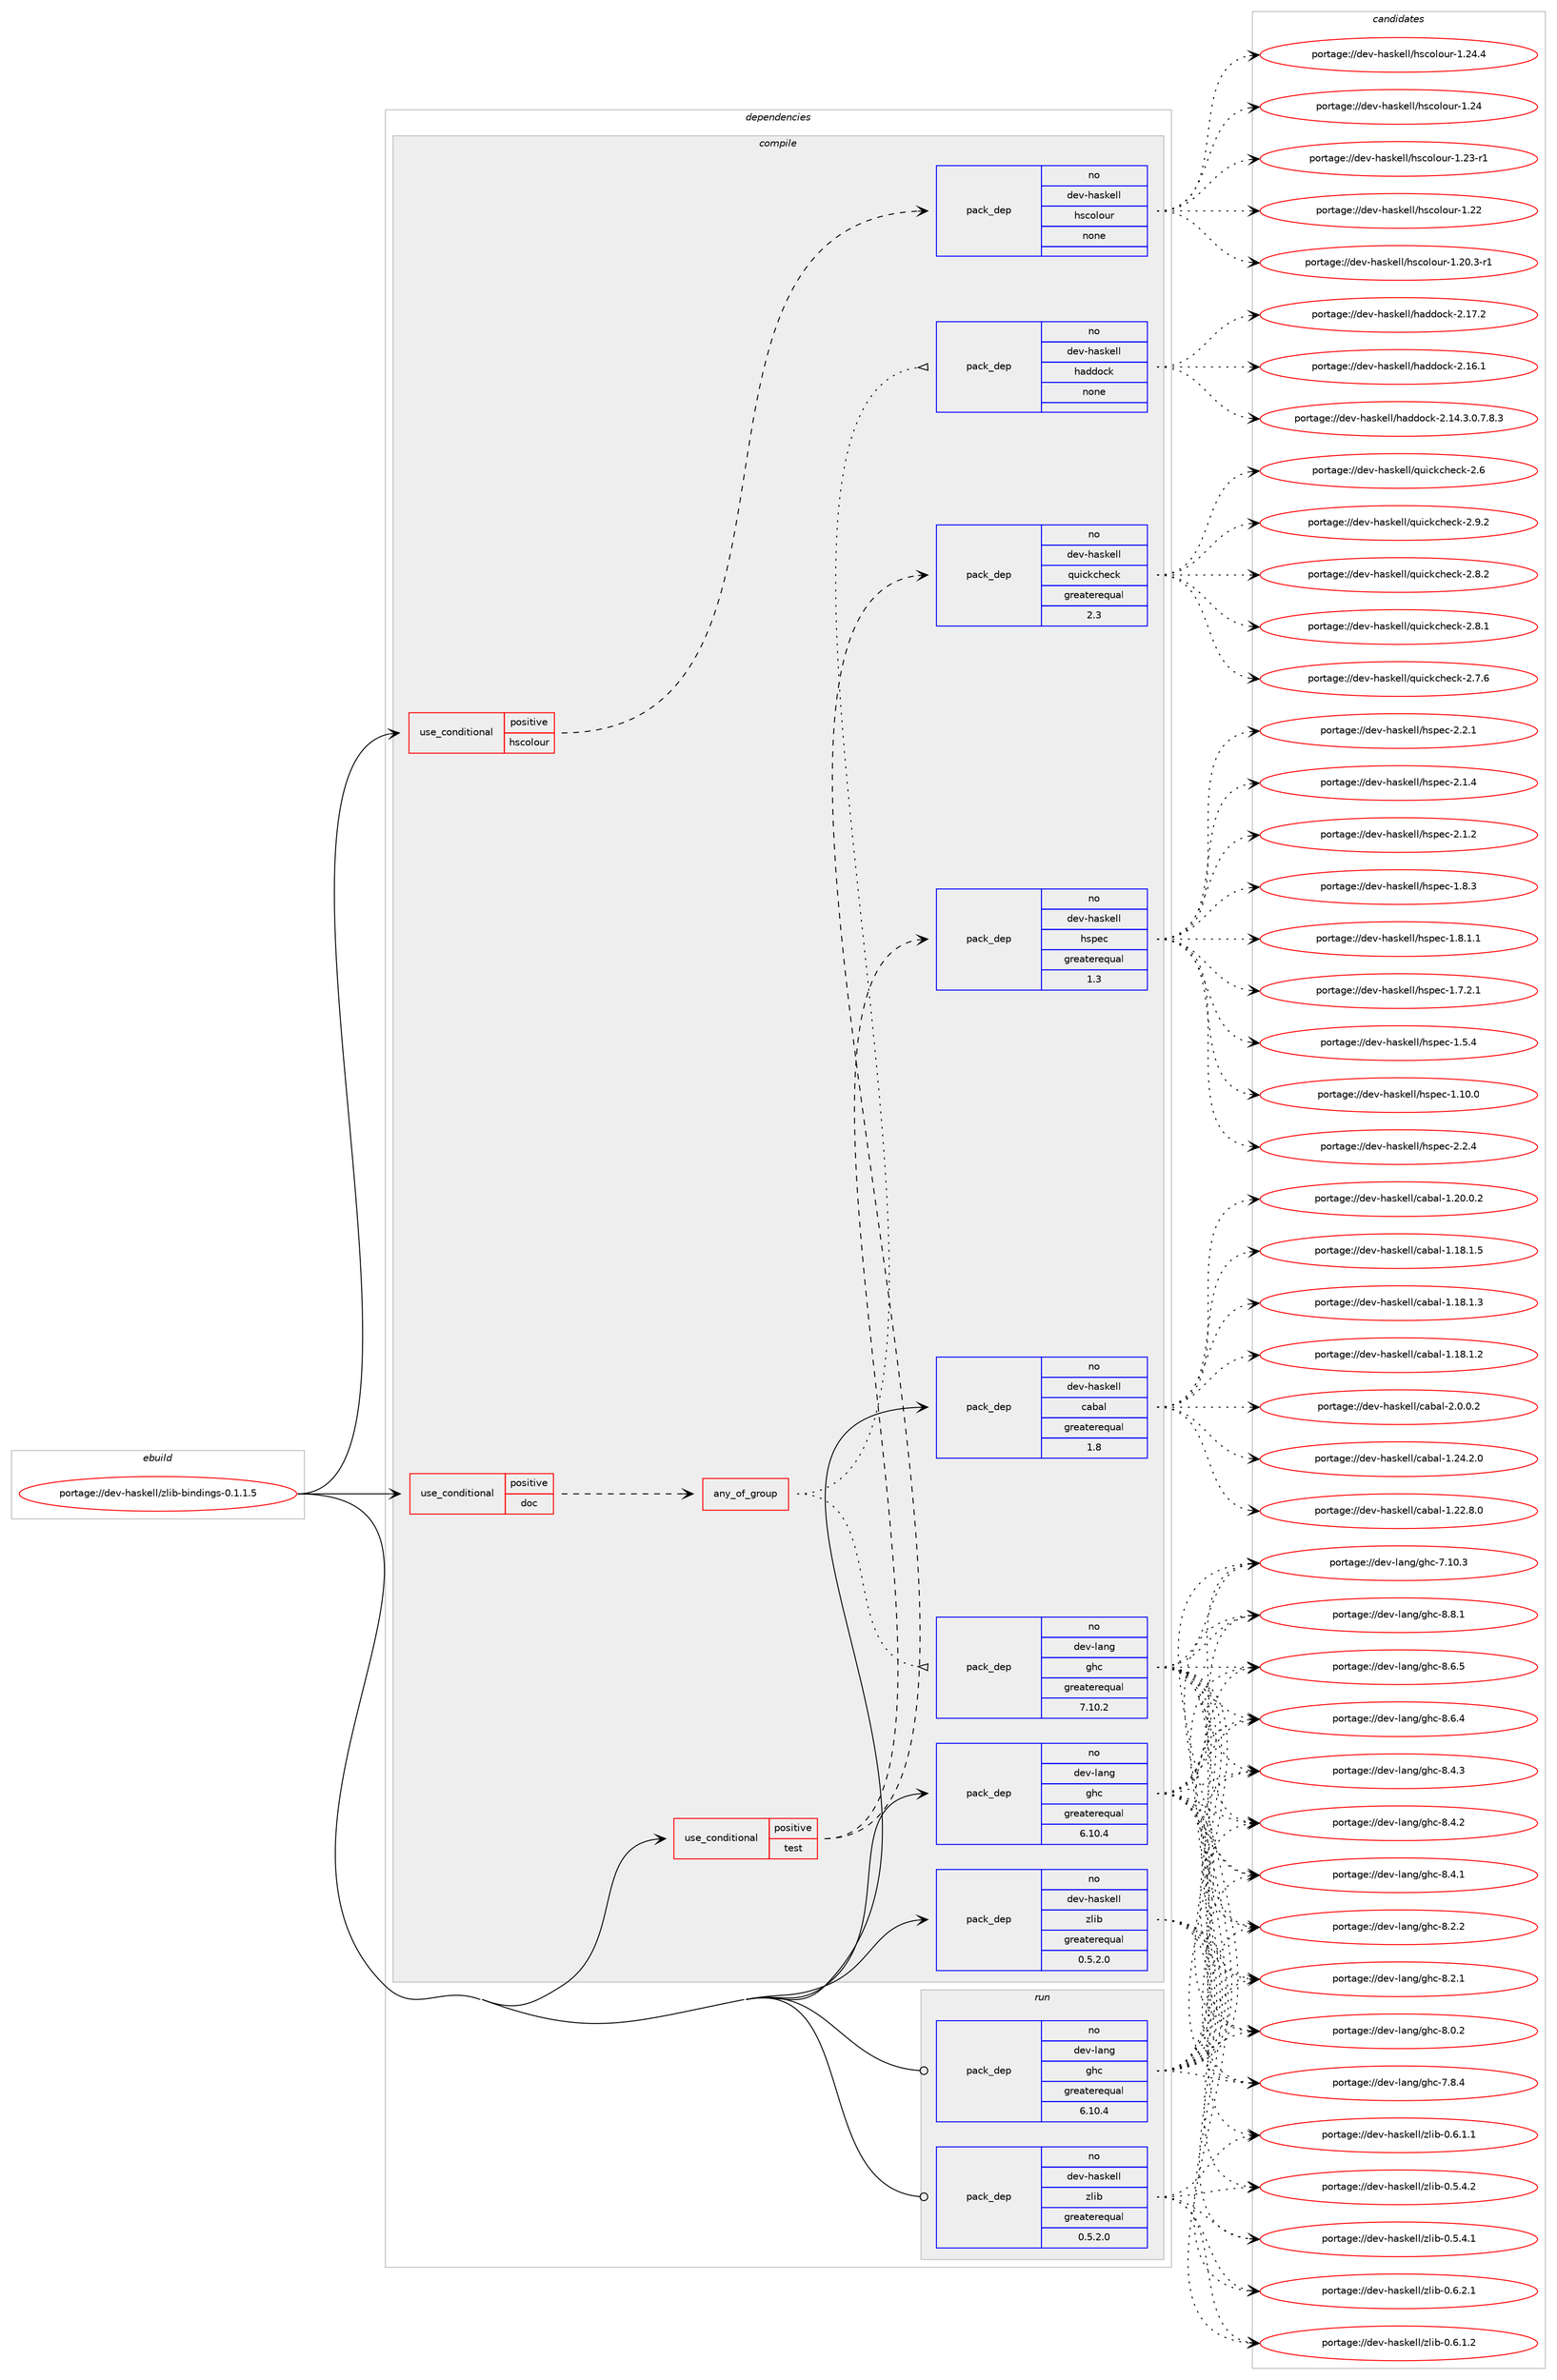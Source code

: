 digraph prolog {

# *************
# Graph options
# *************

newrank=true;
concentrate=true;
compound=true;
graph [rankdir=LR,fontname=Helvetica,fontsize=10,ranksep=1.5];#, ranksep=2.5, nodesep=0.2];
edge  [arrowhead=vee];
node  [fontname=Helvetica,fontsize=10];

# **********
# The ebuild
# **********

subgraph cluster_leftcol {
color=gray;
label=<<i>ebuild</i>>;
id [label="portage://dev-haskell/zlib-bindings-0.1.1.5", color=red, width=4, href="../dev-haskell/zlib-bindings-0.1.1.5.svg"];
}

# ****************
# The dependencies
# ****************

subgraph cluster_midcol {
color=gray;
label=<<i>dependencies</i>>;
subgraph cluster_compile {
fillcolor="#eeeeee";
style=filled;
label=<<i>compile</i>>;
subgraph cond130699 {
dependency534598 [label=<<TABLE BORDER="0" CELLBORDER="1" CELLSPACING="0" CELLPADDING="4"><TR><TD ROWSPAN="3" CELLPADDING="10">use_conditional</TD></TR><TR><TD>positive</TD></TR><TR><TD>doc</TD></TR></TABLE>>, shape=none, color=red];
subgraph any5387 {
dependency534599 [label=<<TABLE BORDER="0" CELLBORDER="1" CELLSPACING="0" CELLPADDING="4"><TR><TD CELLPADDING="10">any_of_group</TD></TR></TABLE>>, shape=none, color=red];subgraph pack398275 {
dependency534600 [label=<<TABLE BORDER="0" CELLBORDER="1" CELLSPACING="0" CELLPADDING="4" WIDTH="220"><TR><TD ROWSPAN="6" CELLPADDING="30">pack_dep</TD></TR><TR><TD WIDTH="110">no</TD></TR><TR><TD>dev-haskell</TD></TR><TR><TD>haddock</TD></TR><TR><TD>none</TD></TR><TR><TD></TD></TR></TABLE>>, shape=none, color=blue];
}
dependency534599:e -> dependency534600:w [weight=20,style="dotted",arrowhead="oinv"];
subgraph pack398276 {
dependency534601 [label=<<TABLE BORDER="0" CELLBORDER="1" CELLSPACING="0" CELLPADDING="4" WIDTH="220"><TR><TD ROWSPAN="6" CELLPADDING="30">pack_dep</TD></TR><TR><TD WIDTH="110">no</TD></TR><TR><TD>dev-lang</TD></TR><TR><TD>ghc</TD></TR><TR><TD>greaterequal</TD></TR><TR><TD>7.10.2</TD></TR></TABLE>>, shape=none, color=blue];
}
dependency534599:e -> dependency534601:w [weight=20,style="dotted",arrowhead="oinv"];
}
dependency534598:e -> dependency534599:w [weight=20,style="dashed",arrowhead="vee"];
}
id:e -> dependency534598:w [weight=20,style="solid",arrowhead="vee"];
subgraph cond130700 {
dependency534602 [label=<<TABLE BORDER="0" CELLBORDER="1" CELLSPACING="0" CELLPADDING="4"><TR><TD ROWSPAN="3" CELLPADDING="10">use_conditional</TD></TR><TR><TD>positive</TD></TR><TR><TD>hscolour</TD></TR></TABLE>>, shape=none, color=red];
subgraph pack398277 {
dependency534603 [label=<<TABLE BORDER="0" CELLBORDER="1" CELLSPACING="0" CELLPADDING="4" WIDTH="220"><TR><TD ROWSPAN="6" CELLPADDING="30">pack_dep</TD></TR><TR><TD WIDTH="110">no</TD></TR><TR><TD>dev-haskell</TD></TR><TR><TD>hscolour</TD></TR><TR><TD>none</TD></TR><TR><TD></TD></TR></TABLE>>, shape=none, color=blue];
}
dependency534602:e -> dependency534603:w [weight=20,style="dashed",arrowhead="vee"];
}
id:e -> dependency534602:w [weight=20,style="solid",arrowhead="vee"];
subgraph cond130701 {
dependency534604 [label=<<TABLE BORDER="0" CELLBORDER="1" CELLSPACING="0" CELLPADDING="4"><TR><TD ROWSPAN="3" CELLPADDING="10">use_conditional</TD></TR><TR><TD>positive</TD></TR><TR><TD>test</TD></TR></TABLE>>, shape=none, color=red];
subgraph pack398278 {
dependency534605 [label=<<TABLE BORDER="0" CELLBORDER="1" CELLSPACING="0" CELLPADDING="4" WIDTH="220"><TR><TD ROWSPAN="6" CELLPADDING="30">pack_dep</TD></TR><TR><TD WIDTH="110">no</TD></TR><TR><TD>dev-haskell</TD></TR><TR><TD>hspec</TD></TR><TR><TD>greaterequal</TD></TR><TR><TD>1.3</TD></TR></TABLE>>, shape=none, color=blue];
}
dependency534604:e -> dependency534605:w [weight=20,style="dashed",arrowhead="vee"];
subgraph pack398279 {
dependency534606 [label=<<TABLE BORDER="0" CELLBORDER="1" CELLSPACING="0" CELLPADDING="4" WIDTH="220"><TR><TD ROWSPAN="6" CELLPADDING="30">pack_dep</TD></TR><TR><TD WIDTH="110">no</TD></TR><TR><TD>dev-haskell</TD></TR><TR><TD>quickcheck</TD></TR><TR><TD>greaterequal</TD></TR><TR><TD>2.3</TD></TR></TABLE>>, shape=none, color=blue];
}
dependency534604:e -> dependency534606:w [weight=20,style="dashed",arrowhead="vee"];
}
id:e -> dependency534604:w [weight=20,style="solid",arrowhead="vee"];
subgraph pack398280 {
dependency534607 [label=<<TABLE BORDER="0" CELLBORDER="1" CELLSPACING="0" CELLPADDING="4" WIDTH="220"><TR><TD ROWSPAN="6" CELLPADDING="30">pack_dep</TD></TR><TR><TD WIDTH="110">no</TD></TR><TR><TD>dev-haskell</TD></TR><TR><TD>cabal</TD></TR><TR><TD>greaterequal</TD></TR><TR><TD>1.8</TD></TR></TABLE>>, shape=none, color=blue];
}
id:e -> dependency534607:w [weight=20,style="solid",arrowhead="vee"];
subgraph pack398281 {
dependency534608 [label=<<TABLE BORDER="0" CELLBORDER="1" CELLSPACING="0" CELLPADDING="4" WIDTH="220"><TR><TD ROWSPAN="6" CELLPADDING="30">pack_dep</TD></TR><TR><TD WIDTH="110">no</TD></TR><TR><TD>dev-haskell</TD></TR><TR><TD>zlib</TD></TR><TR><TD>greaterequal</TD></TR><TR><TD>0.5.2.0</TD></TR></TABLE>>, shape=none, color=blue];
}
id:e -> dependency534608:w [weight=20,style="solid",arrowhead="vee"];
subgraph pack398282 {
dependency534609 [label=<<TABLE BORDER="0" CELLBORDER="1" CELLSPACING="0" CELLPADDING="4" WIDTH="220"><TR><TD ROWSPAN="6" CELLPADDING="30">pack_dep</TD></TR><TR><TD WIDTH="110">no</TD></TR><TR><TD>dev-lang</TD></TR><TR><TD>ghc</TD></TR><TR><TD>greaterequal</TD></TR><TR><TD>6.10.4</TD></TR></TABLE>>, shape=none, color=blue];
}
id:e -> dependency534609:w [weight=20,style="solid",arrowhead="vee"];
}
subgraph cluster_compileandrun {
fillcolor="#eeeeee";
style=filled;
label=<<i>compile and run</i>>;
}
subgraph cluster_run {
fillcolor="#eeeeee";
style=filled;
label=<<i>run</i>>;
subgraph pack398283 {
dependency534610 [label=<<TABLE BORDER="0" CELLBORDER="1" CELLSPACING="0" CELLPADDING="4" WIDTH="220"><TR><TD ROWSPAN="6" CELLPADDING="30">pack_dep</TD></TR><TR><TD WIDTH="110">no</TD></TR><TR><TD>dev-haskell</TD></TR><TR><TD>zlib</TD></TR><TR><TD>greaterequal</TD></TR><TR><TD>0.5.2.0</TD></TR></TABLE>>, shape=none, color=blue];
}
id:e -> dependency534610:w [weight=20,style="solid",arrowhead="odot"];
subgraph pack398284 {
dependency534611 [label=<<TABLE BORDER="0" CELLBORDER="1" CELLSPACING="0" CELLPADDING="4" WIDTH="220"><TR><TD ROWSPAN="6" CELLPADDING="30">pack_dep</TD></TR><TR><TD WIDTH="110">no</TD></TR><TR><TD>dev-lang</TD></TR><TR><TD>ghc</TD></TR><TR><TD>greaterequal</TD></TR><TR><TD>6.10.4</TD></TR></TABLE>>, shape=none, color=blue];
}
id:e -> dependency534611:w [weight=20,style="solid",arrowhead="odot"];
}
}

# **************
# The candidates
# **************

subgraph cluster_choices {
rank=same;
color=gray;
label=<<i>candidates</i>>;

subgraph choice398275 {
color=black;
nodesep=1;
choice100101118451049711510710110810847104971001001119910745504649554650 [label="portage://dev-haskell/haddock-2.17.2", color=red, width=4,href="../dev-haskell/haddock-2.17.2.svg"];
choice100101118451049711510710110810847104971001001119910745504649544649 [label="portage://dev-haskell/haddock-2.16.1", color=red, width=4,href="../dev-haskell/haddock-2.16.1.svg"];
choice1001011184510497115107101108108471049710010011199107455046495246514648465546564651 [label="portage://dev-haskell/haddock-2.14.3.0.7.8.3", color=red, width=4,href="../dev-haskell/haddock-2.14.3.0.7.8.3.svg"];
dependency534600:e -> choice100101118451049711510710110810847104971001001119910745504649554650:w [style=dotted,weight="100"];
dependency534600:e -> choice100101118451049711510710110810847104971001001119910745504649544649:w [style=dotted,weight="100"];
dependency534600:e -> choice1001011184510497115107101108108471049710010011199107455046495246514648465546564651:w [style=dotted,weight="100"];
}
subgraph choice398276 {
color=black;
nodesep=1;
choice10010111845108971101034710310499455646564649 [label="portage://dev-lang/ghc-8.8.1", color=red, width=4,href="../dev-lang/ghc-8.8.1.svg"];
choice10010111845108971101034710310499455646544653 [label="portage://dev-lang/ghc-8.6.5", color=red, width=4,href="../dev-lang/ghc-8.6.5.svg"];
choice10010111845108971101034710310499455646544652 [label="portage://dev-lang/ghc-8.6.4", color=red, width=4,href="../dev-lang/ghc-8.6.4.svg"];
choice10010111845108971101034710310499455646524651 [label="portage://dev-lang/ghc-8.4.3", color=red, width=4,href="../dev-lang/ghc-8.4.3.svg"];
choice10010111845108971101034710310499455646524650 [label="portage://dev-lang/ghc-8.4.2", color=red, width=4,href="../dev-lang/ghc-8.4.2.svg"];
choice10010111845108971101034710310499455646524649 [label="portage://dev-lang/ghc-8.4.1", color=red, width=4,href="../dev-lang/ghc-8.4.1.svg"];
choice10010111845108971101034710310499455646504650 [label="portage://dev-lang/ghc-8.2.2", color=red, width=4,href="../dev-lang/ghc-8.2.2.svg"];
choice10010111845108971101034710310499455646504649 [label="portage://dev-lang/ghc-8.2.1", color=red, width=4,href="../dev-lang/ghc-8.2.1.svg"];
choice10010111845108971101034710310499455646484650 [label="portage://dev-lang/ghc-8.0.2", color=red, width=4,href="../dev-lang/ghc-8.0.2.svg"];
choice10010111845108971101034710310499455546564652 [label="portage://dev-lang/ghc-7.8.4", color=red, width=4,href="../dev-lang/ghc-7.8.4.svg"];
choice1001011184510897110103471031049945554649484651 [label="portage://dev-lang/ghc-7.10.3", color=red, width=4,href="../dev-lang/ghc-7.10.3.svg"];
dependency534601:e -> choice10010111845108971101034710310499455646564649:w [style=dotted,weight="100"];
dependency534601:e -> choice10010111845108971101034710310499455646544653:w [style=dotted,weight="100"];
dependency534601:e -> choice10010111845108971101034710310499455646544652:w [style=dotted,weight="100"];
dependency534601:e -> choice10010111845108971101034710310499455646524651:w [style=dotted,weight="100"];
dependency534601:e -> choice10010111845108971101034710310499455646524650:w [style=dotted,weight="100"];
dependency534601:e -> choice10010111845108971101034710310499455646524649:w [style=dotted,weight="100"];
dependency534601:e -> choice10010111845108971101034710310499455646504650:w [style=dotted,weight="100"];
dependency534601:e -> choice10010111845108971101034710310499455646504649:w [style=dotted,weight="100"];
dependency534601:e -> choice10010111845108971101034710310499455646484650:w [style=dotted,weight="100"];
dependency534601:e -> choice10010111845108971101034710310499455546564652:w [style=dotted,weight="100"];
dependency534601:e -> choice1001011184510897110103471031049945554649484651:w [style=dotted,weight="100"];
}
subgraph choice398277 {
color=black;
nodesep=1;
choice1001011184510497115107101108108471041159911110811111711445494650524652 [label="portage://dev-haskell/hscolour-1.24.4", color=red, width=4,href="../dev-haskell/hscolour-1.24.4.svg"];
choice100101118451049711510710110810847104115991111081111171144549465052 [label="portage://dev-haskell/hscolour-1.24", color=red, width=4,href="../dev-haskell/hscolour-1.24.svg"];
choice1001011184510497115107101108108471041159911110811111711445494650514511449 [label="portage://dev-haskell/hscolour-1.23-r1", color=red, width=4,href="../dev-haskell/hscolour-1.23-r1.svg"];
choice100101118451049711510710110810847104115991111081111171144549465050 [label="portage://dev-haskell/hscolour-1.22", color=red, width=4,href="../dev-haskell/hscolour-1.22.svg"];
choice10010111845104971151071011081084710411599111108111117114454946504846514511449 [label="portage://dev-haskell/hscolour-1.20.3-r1", color=red, width=4,href="../dev-haskell/hscolour-1.20.3-r1.svg"];
dependency534603:e -> choice1001011184510497115107101108108471041159911110811111711445494650524652:w [style=dotted,weight="100"];
dependency534603:e -> choice100101118451049711510710110810847104115991111081111171144549465052:w [style=dotted,weight="100"];
dependency534603:e -> choice1001011184510497115107101108108471041159911110811111711445494650514511449:w [style=dotted,weight="100"];
dependency534603:e -> choice100101118451049711510710110810847104115991111081111171144549465050:w [style=dotted,weight="100"];
dependency534603:e -> choice10010111845104971151071011081084710411599111108111117114454946504846514511449:w [style=dotted,weight="100"];
}
subgraph choice398278 {
color=black;
nodesep=1;
choice10010111845104971151071011081084710411511210199455046504652 [label="portage://dev-haskell/hspec-2.2.4", color=red, width=4,href="../dev-haskell/hspec-2.2.4.svg"];
choice10010111845104971151071011081084710411511210199455046504649 [label="portage://dev-haskell/hspec-2.2.1", color=red, width=4,href="../dev-haskell/hspec-2.2.1.svg"];
choice10010111845104971151071011081084710411511210199455046494652 [label="portage://dev-haskell/hspec-2.1.4", color=red, width=4,href="../dev-haskell/hspec-2.1.4.svg"];
choice10010111845104971151071011081084710411511210199455046494650 [label="portage://dev-haskell/hspec-2.1.2", color=red, width=4,href="../dev-haskell/hspec-2.1.2.svg"];
choice10010111845104971151071011081084710411511210199454946564651 [label="portage://dev-haskell/hspec-1.8.3", color=red, width=4,href="../dev-haskell/hspec-1.8.3.svg"];
choice100101118451049711510710110810847104115112101994549465646494649 [label="portage://dev-haskell/hspec-1.8.1.1", color=red, width=4,href="../dev-haskell/hspec-1.8.1.1.svg"];
choice100101118451049711510710110810847104115112101994549465546504649 [label="portage://dev-haskell/hspec-1.7.2.1", color=red, width=4,href="../dev-haskell/hspec-1.7.2.1.svg"];
choice10010111845104971151071011081084710411511210199454946534652 [label="portage://dev-haskell/hspec-1.5.4", color=red, width=4,href="../dev-haskell/hspec-1.5.4.svg"];
choice1001011184510497115107101108108471041151121019945494649484648 [label="portage://dev-haskell/hspec-1.10.0", color=red, width=4,href="../dev-haskell/hspec-1.10.0.svg"];
dependency534605:e -> choice10010111845104971151071011081084710411511210199455046504652:w [style=dotted,weight="100"];
dependency534605:e -> choice10010111845104971151071011081084710411511210199455046504649:w [style=dotted,weight="100"];
dependency534605:e -> choice10010111845104971151071011081084710411511210199455046494652:w [style=dotted,weight="100"];
dependency534605:e -> choice10010111845104971151071011081084710411511210199455046494650:w [style=dotted,weight="100"];
dependency534605:e -> choice10010111845104971151071011081084710411511210199454946564651:w [style=dotted,weight="100"];
dependency534605:e -> choice100101118451049711510710110810847104115112101994549465646494649:w [style=dotted,weight="100"];
dependency534605:e -> choice100101118451049711510710110810847104115112101994549465546504649:w [style=dotted,weight="100"];
dependency534605:e -> choice10010111845104971151071011081084710411511210199454946534652:w [style=dotted,weight="100"];
dependency534605:e -> choice1001011184510497115107101108108471041151121019945494649484648:w [style=dotted,weight="100"];
}
subgraph choice398279 {
color=black;
nodesep=1;
choice100101118451049711510710110810847113117105991079910410199107455046574650 [label="portage://dev-haskell/quickcheck-2.9.2", color=red, width=4,href="../dev-haskell/quickcheck-2.9.2.svg"];
choice100101118451049711510710110810847113117105991079910410199107455046564650 [label="portage://dev-haskell/quickcheck-2.8.2", color=red, width=4,href="../dev-haskell/quickcheck-2.8.2.svg"];
choice100101118451049711510710110810847113117105991079910410199107455046564649 [label="portage://dev-haskell/quickcheck-2.8.1", color=red, width=4,href="../dev-haskell/quickcheck-2.8.1.svg"];
choice100101118451049711510710110810847113117105991079910410199107455046554654 [label="portage://dev-haskell/quickcheck-2.7.6", color=red, width=4,href="../dev-haskell/quickcheck-2.7.6.svg"];
choice10010111845104971151071011081084711311710599107991041019910745504654 [label="portage://dev-haskell/quickcheck-2.6", color=red, width=4,href="../dev-haskell/quickcheck-2.6.svg"];
dependency534606:e -> choice100101118451049711510710110810847113117105991079910410199107455046574650:w [style=dotted,weight="100"];
dependency534606:e -> choice100101118451049711510710110810847113117105991079910410199107455046564650:w [style=dotted,weight="100"];
dependency534606:e -> choice100101118451049711510710110810847113117105991079910410199107455046564649:w [style=dotted,weight="100"];
dependency534606:e -> choice100101118451049711510710110810847113117105991079910410199107455046554654:w [style=dotted,weight="100"];
dependency534606:e -> choice10010111845104971151071011081084711311710599107991041019910745504654:w [style=dotted,weight="100"];
}
subgraph choice398280 {
color=black;
nodesep=1;
choice100101118451049711510710110810847999798971084550464846484650 [label="portage://dev-haskell/cabal-2.0.0.2", color=red, width=4,href="../dev-haskell/cabal-2.0.0.2.svg"];
choice10010111845104971151071011081084799979897108454946505246504648 [label="portage://dev-haskell/cabal-1.24.2.0", color=red, width=4,href="../dev-haskell/cabal-1.24.2.0.svg"];
choice10010111845104971151071011081084799979897108454946505046564648 [label="portage://dev-haskell/cabal-1.22.8.0", color=red, width=4,href="../dev-haskell/cabal-1.22.8.0.svg"];
choice10010111845104971151071011081084799979897108454946504846484650 [label="portage://dev-haskell/cabal-1.20.0.2", color=red, width=4,href="../dev-haskell/cabal-1.20.0.2.svg"];
choice10010111845104971151071011081084799979897108454946495646494653 [label="portage://dev-haskell/cabal-1.18.1.5", color=red, width=4,href="../dev-haskell/cabal-1.18.1.5.svg"];
choice10010111845104971151071011081084799979897108454946495646494651 [label="portage://dev-haskell/cabal-1.18.1.3", color=red, width=4,href="../dev-haskell/cabal-1.18.1.3.svg"];
choice10010111845104971151071011081084799979897108454946495646494650 [label="portage://dev-haskell/cabal-1.18.1.2", color=red, width=4,href="../dev-haskell/cabal-1.18.1.2.svg"];
dependency534607:e -> choice100101118451049711510710110810847999798971084550464846484650:w [style=dotted,weight="100"];
dependency534607:e -> choice10010111845104971151071011081084799979897108454946505246504648:w [style=dotted,weight="100"];
dependency534607:e -> choice10010111845104971151071011081084799979897108454946505046564648:w [style=dotted,weight="100"];
dependency534607:e -> choice10010111845104971151071011081084799979897108454946504846484650:w [style=dotted,weight="100"];
dependency534607:e -> choice10010111845104971151071011081084799979897108454946495646494653:w [style=dotted,weight="100"];
dependency534607:e -> choice10010111845104971151071011081084799979897108454946495646494651:w [style=dotted,weight="100"];
dependency534607:e -> choice10010111845104971151071011081084799979897108454946495646494650:w [style=dotted,weight="100"];
}
subgraph choice398281 {
color=black;
nodesep=1;
choice100101118451049711510710110810847122108105984548465446504649 [label="portage://dev-haskell/zlib-0.6.2.1", color=red, width=4,href="../dev-haskell/zlib-0.6.2.1.svg"];
choice100101118451049711510710110810847122108105984548465446494650 [label="portage://dev-haskell/zlib-0.6.1.2", color=red, width=4,href="../dev-haskell/zlib-0.6.1.2.svg"];
choice100101118451049711510710110810847122108105984548465446494649 [label="portage://dev-haskell/zlib-0.6.1.1", color=red, width=4,href="../dev-haskell/zlib-0.6.1.1.svg"];
choice100101118451049711510710110810847122108105984548465346524650 [label="portage://dev-haskell/zlib-0.5.4.2", color=red, width=4,href="../dev-haskell/zlib-0.5.4.2.svg"];
choice100101118451049711510710110810847122108105984548465346524649 [label="portage://dev-haskell/zlib-0.5.4.1", color=red, width=4,href="../dev-haskell/zlib-0.5.4.1.svg"];
dependency534608:e -> choice100101118451049711510710110810847122108105984548465446504649:w [style=dotted,weight="100"];
dependency534608:e -> choice100101118451049711510710110810847122108105984548465446494650:w [style=dotted,weight="100"];
dependency534608:e -> choice100101118451049711510710110810847122108105984548465446494649:w [style=dotted,weight="100"];
dependency534608:e -> choice100101118451049711510710110810847122108105984548465346524650:w [style=dotted,weight="100"];
dependency534608:e -> choice100101118451049711510710110810847122108105984548465346524649:w [style=dotted,weight="100"];
}
subgraph choice398282 {
color=black;
nodesep=1;
choice10010111845108971101034710310499455646564649 [label="portage://dev-lang/ghc-8.8.1", color=red, width=4,href="../dev-lang/ghc-8.8.1.svg"];
choice10010111845108971101034710310499455646544653 [label="portage://dev-lang/ghc-8.6.5", color=red, width=4,href="../dev-lang/ghc-8.6.5.svg"];
choice10010111845108971101034710310499455646544652 [label="portage://dev-lang/ghc-8.6.4", color=red, width=4,href="../dev-lang/ghc-8.6.4.svg"];
choice10010111845108971101034710310499455646524651 [label="portage://dev-lang/ghc-8.4.3", color=red, width=4,href="../dev-lang/ghc-8.4.3.svg"];
choice10010111845108971101034710310499455646524650 [label="portage://dev-lang/ghc-8.4.2", color=red, width=4,href="../dev-lang/ghc-8.4.2.svg"];
choice10010111845108971101034710310499455646524649 [label="portage://dev-lang/ghc-8.4.1", color=red, width=4,href="../dev-lang/ghc-8.4.1.svg"];
choice10010111845108971101034710310499455646504650 [label="portage://dev-lang/ghc-8.2.2", color=red, width=4,href="../dev-lang/ghc-8.2.2.svg"];
choice10010111845108971101034710310499455646504649 [label="portage://dev-lang/ghc-8.2.1", color=red, width=4,href="../dev-lang/ghc-8.2.1.svg"];
choice10010111845108971101034710310499455646484650 [label="portage://dev-lang/ghc-8.0.2", color=red, width=4,href="../dev-lang/ghc-8.0.2.svg"];
choice10010111845108971101034710310499455546564652 [label="portage://dev-lang/ghc-7.8.4", color=red, width=4,href="../dev-lang/ghc-7.8.4.svg"];
choice1001011184510897110103471031049945554649484651 [label="portage://dev-lang/ghc-7.10.3", color=red, width=4,href="../dev-lang/ghc-7.10.3.svg"];
dependency534609:e -> choice10010111845108971101034710310499455646564649:w [style=dotted,weight="100"];
dependency534609:e -> choice10010111845108971101034710310499455646544653:w [style=dotted,weight="100"];
dependency534609:e -> choice10010111845108971101034710310499455646544652:w [style=dotted,weight="100"];
dependency534609:e -> choice10010111845108971101034710310499455646524651:w [style=dotted,weight="100"];
dependency534609:e -> choice10010111845108971101034710310499455646524650:w [style=dotted,weight="100"];
dependency534609:e -> choice10010111845108971101034710310499455646524649:w [style=dotted,weight="100"];
dependency534609:e -> choice10010111845108971101034710310499455646504650:w [style=dotted,weight="100"];
dependency534609:e -> choice10010111845108971101034710310499455646504649:w [style=dotted,weight="100"];
dependency534609:e -> choice10010111845108971101034710310499455646484650:w [style=dotted,weight="100"];
dependency534609:e -> choice10010111845108971101034710310499455546564652:w [style=dotted,weight="100"];
dependency534609:e -> choice1001011184510897110103471031049945554649484651:w [style=dotted,weight="100"];
}
subgraph choice398283 {
color=black;
nodesep=1;
choice100101118451049711510710110810847122108105984548465446504649 [label="portage://dev-haskell/zlib-0.6.2.1", color=red, width=4,href="../dev-haskell/zlib-0.6.2.1.svg"];
choice100101118451049711510710110810847122108105984548465446494650 [label="portage://dev-haskell/zlib-0.6.1.2", color=red, width=4,href="../dev-haskell/zlib-0.6.1.2.svg"];
choice100101118451049711510710110810847122108105984548465446494649 [label="portage://dev-haskell/zlib-0.6.1.1", color=red, width=4,href="../dev-haskell/zlib-0.6.1.1.svg"];
choice100101118451049711510710110810847122108105984548465346524650 [label="portage://dev-haskell/zlib-0.5.4.2", color=red, width=4,href="../dev-haskell/zlib-0.5.4.2.svg"];
choice100101118451049711510710110810847122108105984548465346524649 [label="portage://dev-haskell/zlib-0.5.4.1", color=red, width=4,href="../dev-haskell/zlib-0.5.4.1.svg"];
dependency534610:e -> choice100101118451049711510710110810847122108105984548465446504649:w [style=dotted,weight="100"];
dependency534610:e -> choice100101118451049711510710110810847122108105984548465446494650:w [style=dotted,weight="100"];
dependency534610:e -> choice100101118451049711510710110810847122108105984548465446494649:w [style=dotted,weight="100"];
dependency534610:e -> choice100101118451049711510710110810847122108105984548465346524650:w [style=dotted,weight="100"];
dependency534610:e -> choice100101118451049711510710110810847122108105984548465346524649:w [style=dotted,weight="100"];
}
subgraph choice398284 {
color=black;
nodesep=1;
choice10010111845108971101034710310499455646564649 [label="portage://dev-lang/ghc-8.8.1", color=red, width=4,href="../dev-lang/ghc-8.8.1.svg"];
choice10010111845108971101034710310499455646544653 [label="portage://dev-lang/ghc-8.6.5", color=red, width=4,href="../dev-lang/ghc-8.6.5.svg"];
choice10010111845108971101034710310499455646544652 [label="portage://dev-lang/ghc-8.6.4", color=red, width=4,href="../dev-lang/ghc-8.6.4.svg"];
choice10010111845108971101034710310499455646524651 [label="portage://dev-lang/ghc-8.4.3", color=red, width=4,href="../dev-lang/ghc-8.4.3.svg"];
choice10010111845108971101034710310499455646524650 [label="portage://dev-lang/ghc-8.4.2", color=red, width=4,href="../dev-lang/ghc-8.4.2.svg"];
choice10010111845108971101034710310499455646524649 [label="portage://dev-lang/ghc-8.4.1", color=red, width=4,href="../dev-lang/ghc-8.4.1.svg"];
choice10010111845108971101034710310499455646504650 [label="portage://dev-lang/ghc-8.2.2", color=red, width=4,href="../dev-lang/ghc-8.2.2.svg"];
choice10010111845108971101034710310499455646504649 [label="portage://dev-lang/ghc-8.2.1", color=red, width=4,href="../dev-lang/ghc-8.2.1.svg"];
choice10010111845108971101034710310499455646484650 [label="portage://dev-lang/ghc-8.0.2", color=red, width=4,href="../dev-lang/ghc-8.0.2.svg"];
choice10010111845108971101034710310499455546564652 [label="portage://dev-lang/ghc-7.8.4", color=red, width=4,href="../dev-lang/ghc-7.8.4.svg"];
choice1001011184510897110103471031049945554649484651 [label="portage://dev-lang/ghc-7.10.3", color=red, width=4,href="../dev-lang/ghc-7.10.3.svg"];
dependency534611:e -> choice10010111845108971101034710310499455646564649:w [style=dotted,weight="100"];
dependency534611:e -> choice10010111845108971101034710310499455646544653:w [style=dotted,weight="100"];
dependency534611:e -> choice10010111845108971101034710310499455646544652:w [style=dotted,weight="100"];
dependency534611:e -> choice10010111845108971101034710310499455646524651:w [style=dotted,weight="100"];
dependency534611:e -> choice10010111845108971101034710310499455646524650:w [style=dotted,weight="100"];
dependency534611:e -> choice10010111845108971101034710310499455646524649:w [style=dotted,weight="100"];
dependency534611:e -> choice10010111845108971101034710310499455646504650:w [style=dotted,weight="100"];
dependency534611:e -> choice10010111845108971101034710310499455646504649:w [style=dotted,weight="100"];
dependency534611:e -> choice10010111845108971101034710310499455646484650:w [style=dotted,weight="100"];
dependency534611:e -> choice10010111845108971101034710310499455546564652:w [style=dotted,weight="100"];
dependency534611:e -> choice1001011184510897110103471031049945554649484651:w [style=dotted,weight="100"];
}
}

}
